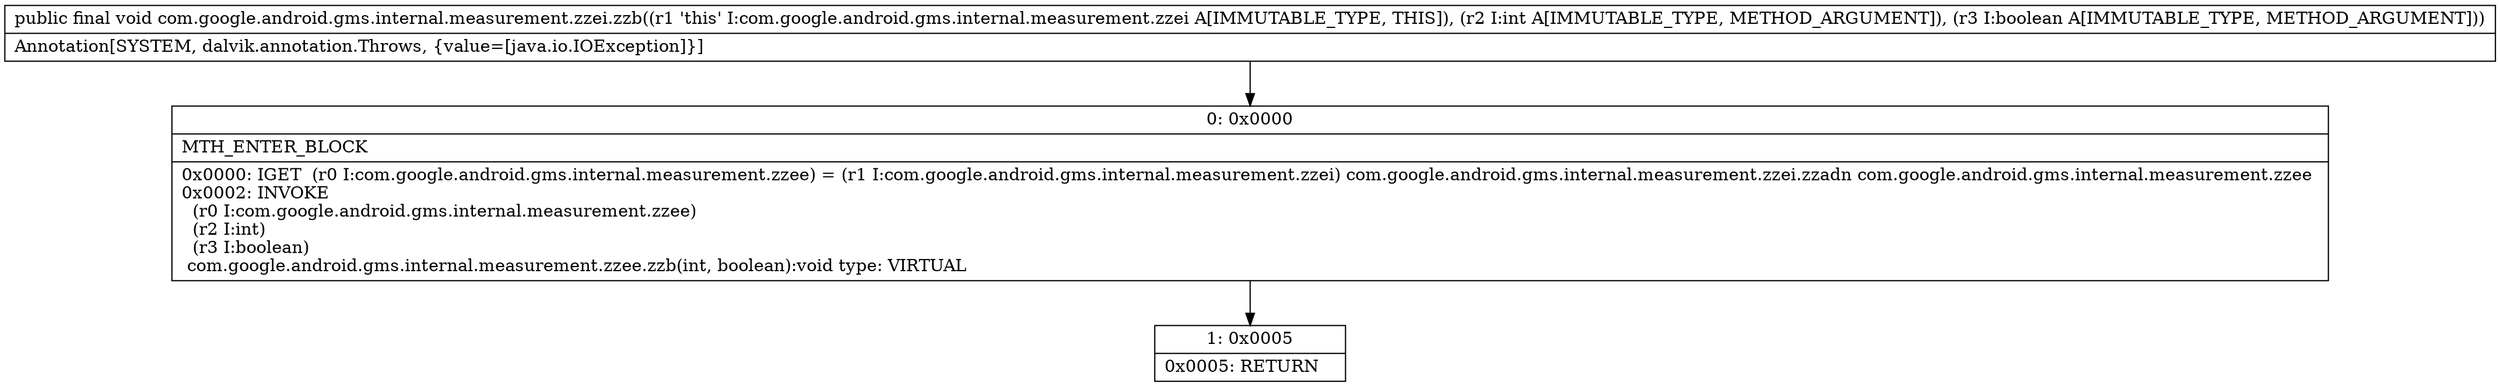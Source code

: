 digraph "CFG forcom.google.android.gms.internal.measurement.zzei.zzb(IZ)V" {
Node_0 [shape=record,label="{0\:\ 0x0000|MTH_ENTER_BLOCK\l|0x0000: IGET  (r0 I:com.google.android.gms.internal.measurement.zzee) = (r1 I:com.google.android.gms.internal.measurement.zzei) com.google.android.gms.internal.measurement.zzei.zzadn com.google.android.gms.internal.measurement.zzee \l0x0002: INVOKE  \l  (r0 I:com.google.android.gms.internal.measurement.zzee)\l  (r2 I:int)\l  (r3 I:boolean)\l com.google.android.gms.internal.measurement.zzee.zzb(int, boolean):void type: VIRTUAL \l}"];
Node_1 [shape=record,label="{1\:\ 0x0005|0x0005: RETURN   \l}"];
MethodNode[shape=record,label="{public final void com.google.android.gms.internal.measurement.zzei.zzb((r1 'this' I:com.google.android.gms.internal.measurement.zzei A[IMMUTABLE_TYPE, THIS]), (r2 I:int A[IMMUTABLE_TYPE, METHOD_ARGUMENT]), (r3 I:boolean A[IMMUTABLE_TYPE, METHOD_ARGUMENT]))  | Annotation[SYSTEM, dalvik.annotation.Throws, \{value=[java.io.IOException]\}]\l}"];
MethodNode -> Node_0;
Node_0 -> Node_1;
}

